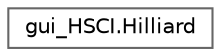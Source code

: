 digraph "Graphical Class Hierarchy"
{
 // LATEX_PDF_SIZE
  bgcolor="transparent";
  edge [fontname=Helvetica,fontsize=10,labelfontname=Helvetica,labelfontsize=10];
  node [fontname=Helvetica,fontsize=10,shape=box,height=0.2,width=0.4];
  rankdir="LR";
  Node0 [id="Node000000",label="gui_HSCI.Hilliard",height=0.2,width=0.4,color="grey40", fillcolor="white", style="filled",URL="$classgui___h_s_c_i_1_1_hilliard.html",tooltip=" "];
}
